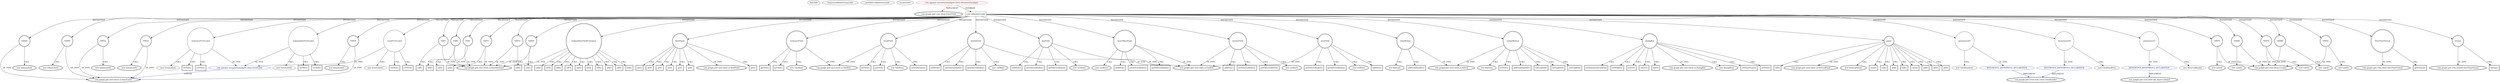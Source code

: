 digraph {
baseInfo[graphId=4116,category="extension_graph",isAnonymous=false,possibleRelation=true]
frameworkRelatedTypesInfo[0="com.google.gwt.core.client.EntryPoint"]
possibleCollaborationsInfo[0="4116~OVERRIDING_METHOD_DECLARATION-INSTANTIATION-~com.google.gwt.core.client.EntryPoint ~com.google.gwt.user.client.rpc.AsyncCallback ~false~true",1="4116~OVERRIDING_METHOD_DECLARATION-INSTANTIATION-~com.google.gwt.core.client.EntryPoint ~com.google.gwt.event.dom.client.ClickHandler ~false~true",2="4116~OVERRIDING_METHOD_DECLARATION-INSTANTIATION-OVERRIDING_METHOD_DECLARATION-INSTANTIATION-OVERRIDING_METHOD_DECLARATION-INSTANTIATION-~com.google.gwt.core.client.EntryPoint ~com.google.gwt.user.client.ui.InlineLabel ~false~false"]
locationInfo[projectName="nakaken0629-mezamashimailgwt",filePath="/nakaken0629-mezamashimailgwt/mezamashimailgwt-master/mezamashimailgwt/src/com/appspot/mezamashimailgwt/client/Mezamashimailgwt.java",contextSignature="Mezamashimailgwt",graphId="4116"]
0[label="com.appspot.mezamashimailgwt.client.Mezamashimailgwt",vertexType="ROOT_CLIENT_CLASS_DECLARATION",isFrameworkType=false,color=red]
1[label="com.google.gwt.core.client.EntryPoint",vertexType="FRAMEWORK_INTERFACE_TYPE",isFrameworkType=true,peripheries=2]
2[label="void onModuleLoad()",vertexType="OVERRIDING_METHOD_DECLARATION",isFrameworkType=false,shape=box]
4[label="emailErrorLabel",vertexType="VARIABLE_EXPRESION",isFrameworkType=false,shape=circle]
5[label="com.appspot.mezamashimailgwt.client.ErrorLabel",vertexType="REFERENCE_CLIENT_CLASS_DECLARATION",isFrameworkType=false,color=blue]
6[label="com.google.gwt.user.client.ui.InlineLabel",vertexType="FRAMEWORK_CLASS_TYPE",isFrameworkType=true,peripheries=2]
3[label="new ErrorLabel()",vertexType="CONSTRUCTOR_CALL",isFrameworkType=false]
7[label="VAR1",vertexType="VARIABLE_EXPRESION",isFrameworkType=true,peripheries=2,shape=circle]
9[label="com.google.gwt.user.client.ui.AbsolutePanel",vertexType="FRAMEWORK_CLASS_TYPE",isFrameworkType=true,peripheries=2]
8[label="add()",vertexType="INSIDE_CALL",isFrameworkType=true,peripheries=2,shape=box]
10[label="RootPanel",vertexType="VARIABLE_EXPRESION",isFrameworkType=true,peripheries=2,shape=circle]
12[label="com.google.gwt.user.client.ui.RootPanel",vertexType="FRAMEWORK_CLASS_TYPE",isFrameworkType=true,peripheries=2]
11[label="get()",vertexType="INSIDE_CALL",isFrameworkType=true,peripheries=2,shape=box]
14[label="emailField",vertexType="VARIABLE_EXPRESION",isFrameworkType=true,peripheries=2,shape=circle]
15[label="com.google.gwt.user.client.ui.TextBox",vertexType="FRAMEWORK_CLASS_TYPE",isFrameworkType=true,peripheries=2]
13[label="new TextBox()",vertexType="CONSTRUCTOR_CALL",isFrameworkType=true,peripheries=2]
17[label="setStyleName()",vertexType="INSIDE_CALL",isFrameworkType=true,peripheries=2,shape=box]
18[label="VAR5",vertexType="VARIABLE_EXPRESION",isFrameworkType=true,peripheries=2,shape=circle]
19[label="add()",vertexType="INSIDE_CALL",isFrameworkType=true,peripheries=2,shape=box]
22[label="get()",vertexType="INSIDE_CALL",isFrameworkType=true,peripheries=2,shape=box]
24[label="nicknameErrorLabel",vertexType="VARIABLE_EXPRESION",isFrameworkType=false,shape=circle]
23[label="new ErrorLabel()",vertexType="CONSTRUCTOR_CALL",isFrameworkType=false]
26[label="VAR8",vertexType="VARIABLE_EXPRESION",isFrameworkType=true,peripheries=2,shape=circle]
27[label="add()",vertexType="INSIDE_CALL",isFrameworkType=true,peripheries=2,shape=box]
30[label="get()",vertexType="INSIDE_CALL",isFrameworkType=true,peripheries=2,shape=box]
32[label="nicknameField",vertexType="VARIABLE_EXPRESION",isFrameworkType=true,peripheries=2,shape=circle]
31[label="new TextBox()",vertexType="CONSTRUCTOR_CALL",isFrameworkType=true,peripheries=2]
34[label="VAR11",vertexType="VARIABLE_EXPRESION",isFrameworkType=true,peripheries=2,shape=circle]
35[label="add()",vertexType="INSIDE_CALL",isFrameworkType=true,peripheries=2,shape=box]
38[label="get()",vertexType="INSIDE_CALL",isFrameworkType=true,peripheries=2,shape=box]
40[label="wakeupDateErrorLabel",vertexType="VARIABLE_EXPRESION",isFrameworkType=false,shape=circle]
39[label="new ErrorLabel()",vertexType="CONSTRUCTOR_CALL",isFrameworkType=false]
42[label="VAR14",vertexType="VARIABLE_EXPRESION",isFrameworkType=true,peripheries=2,shape=circle]
43[label="add()",vertexType="INSIDE_CALL",isFrameworkType=true,peripheries=2,shape=box]
46[label="get()",vertexType="INSIDE_CALL",isFrameworkType=true,peripheries=2,shape=box]
48[label="get()",vertexType="INSIDE_CALL",isFrameworkType=true,peripheries=2,shape=box]
50[label="yearField",vertexType="VARIABLE_EXPRESION",isFrameworkType=true,peripheries=2,shape=circle]
51[label="com.google.gwt.user.client.ui.ListBox",vertexType="FRAMEWORK_CLASS_TYPE",isFrameworkType=true,peripheries=2]
49[label="new ListBox()",vertexType="CONSTRUCTOR_CALL",isFrameworkType=true,peripheries=2]
53[label="addItem()",vertexType="INSIDE_CALL",isFrameworkType=true,peripheries=2,shape=box]
55[label="setSelectedIndex()",vertexType="INSIDE_CALL",isFrameworkType=true,peripheries=2,shape=box]
56[label="wakeupDateFieldContainer",vertexType="VARIABLE_EXPRESION",isFrameworkType=true,peripheries=2,shape=circle]
57[label="add()",vertexType="INSIDE_CALL",isFrameworkType=true,peripheries=2,shape=box]
60[label="add()",vertexType="INSIDE_CALL",isFrameworkType=true,peripheries=2,shape=box]
62[label="VAR22",vertexType="VARIABLE_EXPRESION",isFrameworkType=true,peripheries=2,shape=circle]
61[label="new InlineLabel()",vertexType="CONSTRUCTOR_CALL",isFrameworkType=true,peripheries=2]
65[label="monthField",vertexType="VARIABLE_EXPRESION",isFrameworkType=true,peripheries=2,shape=circle]
64[label="new ListBox()",vertexType="CONSTRUCTOR_CALL",isFrameworkType=true,peripheries=2]
68[label="addItem()",vertexType="INSIDE_CALL",isFrameworkType=true,peripheries=2,shape=box]
70[label="setSelectedIndex()",vertexType="INSIDE_CALL",isFrameworkType=true,peripheries=2,shape=box]
72[label="add()",vertexType="INSIDE_CALL",isFrameworkType=true,peripheries=2,shape=box]
74[label="add()",vertexType="INSIDE_CALL",isFrameworkType=true,peripheries=2,shape=box]
76[label="VAR28",vertexType="VARIABLE_EXPRESION",isFrameworkType=true,peripheries=2,shape=circle]
75[label="new InlineLabel()",vertexType="CONSTRUCTOR_CALL",isFrameworkType=true,peripheries=2]
79[label="dayField",vertexType="VARIABLE_EXPRESION",isFrameworkType=true,peripheries=2,shape=circle]
78[label="new ListBox()",vertexType="CONSTRUCTOR_CALL",isFrameworkType=true,peripheries=2]
82[label="addItem()",vertexType="INSIDE_CALL",isFrameworkType=true,peripheries=2,shape=box]
84[label="setSelectedIndex()",vertexType="INSIDE_CALL",isFrameworkType=true,peripheries=2,shape=box]
86[label="add()",vertexType="INSIDE_CALL",isFrameworkType=true,peripheries=2,shape=box]
88[label="add()",vertexType="INSIDE_CALL",isFrameworkType=true,peripheries=2,shape=box]
90[label="VAR34",vertexType="VARIABLE_EXPRESION",isFrameworkType=true,peripheries=2,shape=circle]
89[label="new InlineLabel()",vertexType="CONSTRUCTOR_CALL",isFrameworkType=true,peripheries=2]
93[label="hourOfDayField",vertexType="VARIABLE_EXPRESION",isFrameworkType=true,peripheries=2,shape=circle]
92[label="new ListBox()",vertexType="CONSTRUCTOR_CALL",isFrameworkType=true,peripheries=2]
96[label="addItem()",vertexType="INSIDE_CALL",isFrameworkType=true,peripheries=2,shape=box]
98[label="setSelectedIndex()",vertexType="INSIDE_CALL",isFrameworkType=true,peripheries=2,shape=box]
100[label="add()",vertexType="INSIDE_CALL",isFrameworkType=true,peripheries=2,shape=box]
102[label="add()",vertexType="INSIDE_CALL",isFrameworkType=true,peripheries=2,shape=box]
104[label="VAR40",vertexType="VARIABLE_EXPRESION",isFrameworkType=true,peripheries=2,shape=circle]
103[label="new InlineLabel()",vertexType="CONSTRUCTOR_CALL",isFrameworkType=true,peripheries=2]
107[label="minuteField",vertexType="VARIABLE_EXPRESION",isFrameworkType=true,peripheries=2,shape=circle]
106[label="new ListBox()",vertexType="CONSTRUCTOR_CALL",isFrameworkType=true,peripheries=2]
110[label="addItem()",vertexType="INSIDE_CALL",isFrameworkType=true,peripheries=2,shape=box]
112[label="setSelectedIndex()",vertexType="INSIDE_CALL",isFrameworkType=true,peripheries=2,shape=box]
114[label="add()",vertexType="INSIDE_CALL",isFrameworkType=true,peripheries=2,shape=box]
116[label="add()",vertexType="INSIDE_CALL",isFrameworkType=true,peripheries=2,shape=box]
118[label="VAR46",vertexType="VARIABLE_EXPRESION",isFrameworkType=true,peripheries=2,shape=circle]
117[label="new InlineLabel()",vertexType="CONSTRUCTOR_CALL",isFrameworkType=true,peripheries=2]
121[label="submitButton",vertexType="VARIABLE_EXPRESION",isFrameworkType=true,peripheries=2,shape=circle]
122[label="com.google.gwt.user.client.ui.Button",vertexType="FRAMEWORK_CLASS_TYPE",isFrameworkType=true,peripheries=2]
120[label="new Button()",vertexType="CONSTRUCTOR_CALL",isFrameworkType=true,peripheries=2]
124[label="setText()",vertexType="INSIDE_CALL",isFrameworkType=true,peripheries=2,shape=box]
125[label="VAR49",vertexType="VARIABLE_EXPRESION",isFrameworkType=true,peripheries=2,shape=circle]
126[label="add()",vertexType="INSIDE_CALL",isFrameworkType=true,peripheries=2,shape=box]
129[label="get()",vertexType="INSIDE_CALL",isFrameworkType=true,peripheries=2,shape=box]
131[label="dialogBox",vertexType="VARIABLE_EXPRESION",isFrameworkType=true,peripheries=2,shape=circle]
132[label="com.google.gwt.user.client.ui.DialogBox",vertexType="FRAMEWORK_CLASS_TYPE",isFrameworkType=true,peripheries=2]
130[label="new DialogBox()",vertexType="CONSTRUCTOR_CALL",isFrameworkType=true,peripheries=2]
134[label="setStyleName()",vertexType="INSIDE_CALL",isFrameworkType=true,peripheries=2,shape=box]
136[label="setTitle()",vertexType="INSIDE_CALL",isFrameworkType=true,peripheries=2,shape=box]
138[label="setAnimationEnabled()",vertexType="INSIDE_CALL",isFrameworkType=true,peripheries=2,shape=box]
140[label="panel",vertexType="VARIABLE_EXPRESION",isFrameworkType=true,peripheries=2,shape=circle]
141[label="com.google.gwt.user.client.ui.VerticalPanel",vertexType="FRAMEWORK_CLASS_TYPE",isFrameworkType=true,peripheries=2]
139[label="new VerticalPanel()",vertexType="CONSTRUCTOR_CALL",isFrameworkType=true,peripheries=2]
143[label="setWidget()",vertexType="INSIDE_CALL",isFrameworkType=true,peripheries=2,shape=box]
145[label="closeButton",vertexType="VARIABLE_EXPRESION",isFrameworkType=true,peripheries=2,shape=circle]
144[label="new Button()",vertexType="CONSTRUCTOR_CALL",isFrameworkType=true,peripheries=2]
148[label="addClickHandler()",vertexType="INSIDE_CALL",isFrameworkType=true,peripheries=2,shape=box]
150[label="anonymous59",vertexType="VARIABLE_EXPRESION",isFrameworkType=false,shape=circle]
151[label="REFERENCE_ANONYMOUS_DECLARATION",vertexType="REFERENCE_ANONYMOUS_DECLARATION",isFrameworkType=false,color=blue]
152[label="com.google.gwt.event.dom.client.ClickHandler",vertexType="FRAMEWORK_INTERFACE_TYPE",isFrameworkType=true,peripheries=2]
149[label="new ClickHandler()",vertexType="CONSTRUCTOR_CALL",isFrameworkType=false]
154[label="getText()",vertexType="INSIDE_CALL",isFrameworkType=true,peripheries=2,shape=box]
156[label="setText()",vertexType="INSIDE_CALL",isFrameworkType=true,peripheries=2,shape=box]
158[label="setText()",vertexType="INSIDE_CALL",isFrameworkType=true,peripheries=2,shape=box]
160[label="getText()",vertexType="INSIDE_CALL",isFrameworkType=true,peripheries=2,shape=box]
162[label="setText()",vertexType="INSIDE_CALL",isFrameworkType=true,peripheries=2,shape=box]
164[label="setText()",vertexType="INSIDE_CALL",isFrameworkType=true,peripheries=2,shape=box]
166[label="getSelectedIndex()",vertexType="INSIDE_CALL",isFrameworkType=true,peripheries=2,shape=box]
168[label="getSelectedIndex()",vertexType="INSIDE_CALL",isFrameworkType=true,peripheries=2,shape=box]
170[label="getSelectedIndex()",vertexType="INSIDE_CALL",isFrameworkType=true,peripheries=2,shape=box]
172[label="getSelectedIndex()",vertexType="INSIDE_CALL",isFrameworkType=true,peripheries=2,shape=box]
174[label="getSelectedIndex()",vertexType="INSIDE_CALL",isFrameworkType=true,peripheries=2,shape=box]
176[label="setText()",vertexType="INSIDE_CALL",isFrameworkType=true,peripheries=2,shape=box]
178[label="setText()",vertexType="INSIDE_CALL",isFrameworkType=true,peripheries=2,shape=box]
180[label="anonymous73",vertexType="VARIABLE_EXPRESION",isFrameworkType=false,shape=circle]
181[label="REFERENCE_ANONYMOUS_DECLARATION",vertexType="REFERENCE_ANONYMOUS_DECLARATION",isFrameworkType=false,color=blue]
182[label="com.google.gwt.user.client.rpc.AsyncCallback",vertexType="FRAMEWORK_INTERFACE_TYPE",isFrameworkType=true,peripheries=2]
179[label="new AsyncCallback()",vertexType="CONSTRUCTOR_CALL",isFrameworkType=false]
184[label="clear()",vertexType="INSIDE_CALL",isFrameworkType=true,peripheries=2,shape=box]
186[label="add()",vertexType="INSIDE_CALL",isFrameworkType=true,peripheries=2,shape=box]
188[label="VAR76",vertexType="VARIABLE_EXPRESION",isFrameworkType=true,peripheries=2,shape=circle]
189[label="com.google.gwt.user.client.ui.Label",vertexType="FRAMEWORK_CLASS_TYPE",isFrameworkType=true,peripheries=2]
187[label="new Label()",vertexType="CONSTRUCTOR_CALL",isFrameworkType=true,peripheries=2]
191[label="add()",vertexType="INSIDE_CALL",isFrameworkType=true,peripheries=2,shape=box]
193[label="VAR78",vertexType="VARIABLE_EXPRESION",isFrameworkType=true,peripheries=2,shape=circle]
192[label="new Label()",vertexType="CONSTRUCTOR_CALL",isFrameworkType=true,peripheries=2]
196[label="add()",vertexType="INSIDE_CALL",isFrameworkType=true,peripheries=2,shape=box]
198[label="center()",vertexType="INSIDE_CALL",isFrameworkType=true,peripheries=2,shape=box]
200[label="setEnabled()",vertexType="INSIDE_CALL",isFrameworkType=true,peripheries=2,shape=box]
202[label="clear()",vertexType="INSIDE_CALL",isFrameworkType=true,peripheries=2,shape=box]
204[label="add()",vertexType="INSIDE_CALL",isFrameworkType=true,peripheries=2,shape=box]
206[label="VAR84",vertexType="VARIABLE_EXPRESION",isFrameworkType=true,peripheries=2,shape=circle]
205[label="new Label()",vertexType="CONSTRUCTOR_CALL",isFrameworkType=true,peripheries=2]
209[label="getText()",vertexType="INSIDE_CALL",isFrameworkType=true,peripheries=2,shape=box]
210[label="DateTimeFormat",vertexType="VARIABLE_EXPRESION",isFrameworkType=true,peripheries=2,shape=circle]
212[label="com.google.gwt.i18n.client.DateTimeFormat",vertexType="FRAMEWORK_CLASS_TYPE",isFrameworkType=true,peripheries=2]
211[label="getFormat()",vertexType="INSIDE_CALL",isFrameworkType=true,peripheries=2,shape=box]
214[label="add()",vertexType="INSIDE_CALL",isFrameworkType=true,peripheries=2,shape=box]
216[label="VAR88",vertexType="VARIABLE_EXPRESION",isFrameworkType=true,peripheries=2,shape=circle]
215[label="new Label()",vertexType="CONSTRUCTOR_CALL",isFrameworkType=true,peripheries=2]
218[label="format",vertexType="VARIABLE_EXPRESION",isFrameworkType=true,peripheries=2,shape=circle]
220[label="com.google.gwt.i18n.shared.DateTimeFormat",vertexType="FRAMEWORK_CLASS_TYPE",isFrameworkType=true,peripheries=2]
219[label="format()",vertexType="INSIDE_CALL",isFrameworkType=true,peripheries=2,shape=box]
222[label="getText()",vertexType="INSIDE_CALL",isFrameworkType=true,peripheries=2,shape=box]
224[label="add()",vertexType="INSIDE_CALL",isFrameworkType=true,peripheries=2,shape=box]
226[label="VAR92",vertexType="VARIABLE_EXPRESION",isFrameworkType=true,peripheries=2,shape=circle]
225[label="new Label()",vertexType="CONSTRUCTOR_CALL",isFrameworkType=true,peripheries=2]
229[label="add()",vertexType="INSIDE_CALL",isFrameworkType=true,peripheries=2,shape=box]
231[label="center()",vertexType="INSIDE_CALL",isFrameworkType=true,peripheries=2,shape=box]
233[label="setEnabled()",vertexType="INSIDE_CALL",isFrameworkType=true,peripheries=2,shape=box]
235[label="addClickHandler()",vertexType="INSIDE_CALL",isFrameworkType=true,peripheries=2,shape=box]
237[label="anonymous97",vertexType="VARIABLE_EXPRESION",isFrameworkType=false,shape=circle]
238[label="REFERENCE_ANONYMOUS_DECLARATION",vertexType="REFERENCE_ANONYMOUS_DECLARATION",isFrameworkType=false,color=blue]
236[label="new ClickHandler()",vertexType="CONSTRUCTOR_CALL",isFrameworkType=false]
241[label="hide()",vertexType="INSIDE_CALL",isFrameworkType=true,peripheries=2,shape=box]
243[label="setEnabled()",vertexType="INSIDE_CALL",isFrameworkType=true,peripheries=2,shape=box]
0->1[label="IMPLEMENT",color=red]
0->2[label="OVERRIDE"]
2->4[label="INSTANTIATE"]
5->6[label="EXTEND",color=blue]
4->5[label="OF_TYPE"]
4->3[label="CALL"]
2->7[label="INSTANTIATE"]
7->9[label="OF_TYPE"]
7->8[label="CALL"]
2->10[label="INSTANTIATE"]
10->12[label="OF_TYPE"]
10->11[label="CALL"]
2->14[label="INSTANTIATE"]
14->15[label="OF_TYPE"]
14->13[label="CALL"]
14->17[label="CALL"]
2->18[label="INSTANTIATE"]
18->9[label="OF_TYPE"]
18->19[label="CALL"]
10->22[label="CALL"]
2->24[label="INSTANTIATE"]
24->5[label="OF_TYPE"]
24->23[label="CALL"]
2->26[label="INSTANTIATE"]
26->9[label="OF_TYPE"]
26->27[label="CALL"]
10->30[label="CALL"]
2->32[label="INSTANTIATE"]
32->15[label="OF_TYPE"]
32->31[label="CALL"]
2->34[label="INSTANTIATE"]
34->9[label="OF_TYPE"]
34->35[label="CALL"]
10->38[label="CALL"]
2->40[label="INSTANTIATE"]
40->5[label="OF_TYPE"]
40->39[label="CALL"]
2->42[label="INSTANTIATE"]
42->9[label="OF_TYPE"]
42->43[label="CALL"]
10->46[label="CALL"]
10->48[label="CALL"]
2->50[label="INSTANTIATE"]
50->51[label="OF_TYPE"]
50->49[label="CALL"]
50->53[label="CALL"]
50->55[label="CALL"]
2->56[label="INSTANTIATE"]
56->9[label="OF_TYPE"]
56->57[label="CALL"]
56->60[label="CALL"]
2->62[label="INSTANTIATE"]
62->6[label="OF_TYPE"]
62->61[label="CALL"]
2->65[label="INSTANTIATE"]
65->51[label="OF_TYPE"]
65->64[label="CALL"]
65->68[label="CALL"]
65->70[label="CALL"]
56->72[label="CALL"]
56->74[label="CALL"]
2->76[label="INSTANTIATE"]
76->6[label="OF_TYPE"]
76->75[label="CALL"]
2->79[label="INSTANTIATE"]
79->51[label="OF_TYPE"]
79->78[label="CALL"]
79->82[label="CALL"]
79->84[label="CALL"]
56->86[label="CALL"]
56->88[label="CALL"]
2->90[label="INSTANTIATE"]
90->6[label="OF_TYPE"]
90->89[label="CALL"]
2->93[label="INSTANTIATE"]
93->51[label="OF_TYPE"]
93->92[label="CALL"]
93->96[label="CALL"]
93->98[label="CALL"]
56->100[label="CALL"]
56->102[label="CALL"]
2->104[label="INSTANTIATE"]
104->6[label="OF_TYPE"]
104->103[label="CALL"]
2->107[label="INSTANTIATE"]
107->51[label="OF_TYPE"]
107->106[label="CALL"]
107->110[label="CALL"]
107->112[label="CALL"]
56->114[label="CALL"]
56->116[label="CALL"]
2->118[label="INSTANTIATE"]
118->6[label="OF_TYPE"]
118->117[label="CALL"]
2->121[label="INSTANTIATE"]
121->122[label="OF_TYPE"]
121->120[label="CALL"]
121->124[label="CALL"]
2->125[label="INSTANTIATE"]
125->9[label="OF_TYPE"]
125->126[label="CALL"]
10->129[label="CALL"]
2->131[label="INSTANTIATE"]
131->132[label="OF_TYPE"]
131->130[label="CALL"]
131->134[label="CALL"]
131->136[label="CALL"]
131->138[label="CALL"]
2->140[label="INSTANTIATE"]
140->141[label="OF_TYPE"]
140->139[label="CALL"]
131->143[label="CALL"]
2->145[label="INSTANTIATE"]
145->122[label="OF_TYPE"]
145->144[label="CALL"]
121->148[label="CALL"]
2->150[label="INSTANTIATE"]
151->152[label="IMPLEMENT",color=blue]
150->151[label="OF_TYPE"]
150->149[label="CALL"]
14->154[label="CALL"]
4->156[label="CALL"]
4->158[label="CALL"]
32->160[label="CALL"]
24->162[label="CALL"]
24->164[label="CALL"]
50->166[label="CALL"]
65->168[label="CALL"]
79->170[label="CALL"]
93->172[label="CALL"]
107->174[label="CALL"]
40->176[label="CALL"]
40->178[label="CALL"]
2->180[label="INSTANTIATE"]
181->182[label="IMPLEMENT",color=blue]
180->181[label="OF_TYPE"]
180->179[label="CALL"]
140->184[label="CALL"]
140->186[label="CALL"]
2->188[label="INSTANTIATE"]
188->189[label="OF_TYPE"]
188->187[label="CALL"]
140->191[label="CALL"]
2->193[label="INSTANTIATE"]
193->189[label="OF_TYPE"]
193->192[label="CALL"]
140->196[label="CALL"]
131->198[label="CALL"]
121->200[label="CALL"]
140->202[label="CALL"]
140->204[label="CALL"]
2->206[label="INSTANTIATE"]
206->189[label="OF_TYPE"]
206->205[label="CALL"]
32->209[label="CALL"]
2->210[label="INSTANTIATE"]
210->212[label="OF_TYPE"]
210->211[label="CALL"]
140->214[label="CALL"]
2->216[label="INSTANTIATE"]
216->189[label="OF_TYPE"]
216->215[label="CALL"]
2->218[label="INSTANTIATE"]
218->220[label="OF_TYPE"]
218->219[label="CALL"]
14->222[label="CALL"]
140->224[label="CALL"]
2->226[label="INSTANTIATE"]
226->189[label="OF_TYPE"]
226->225[label="CALL"]
140->229[label="CALL"]
131->231[label="CALL"]
121->233[label="CALL"]
145->235[label="CALL"]
2->237[label="INSTANTIATE"]
238->152[label="IMPLEMENT",color=blue]
237->238[label="OF_TYPE"]
237->236[label="CALL"]
131->241[label="CALL"]
121->243[label="CALL"]
}

